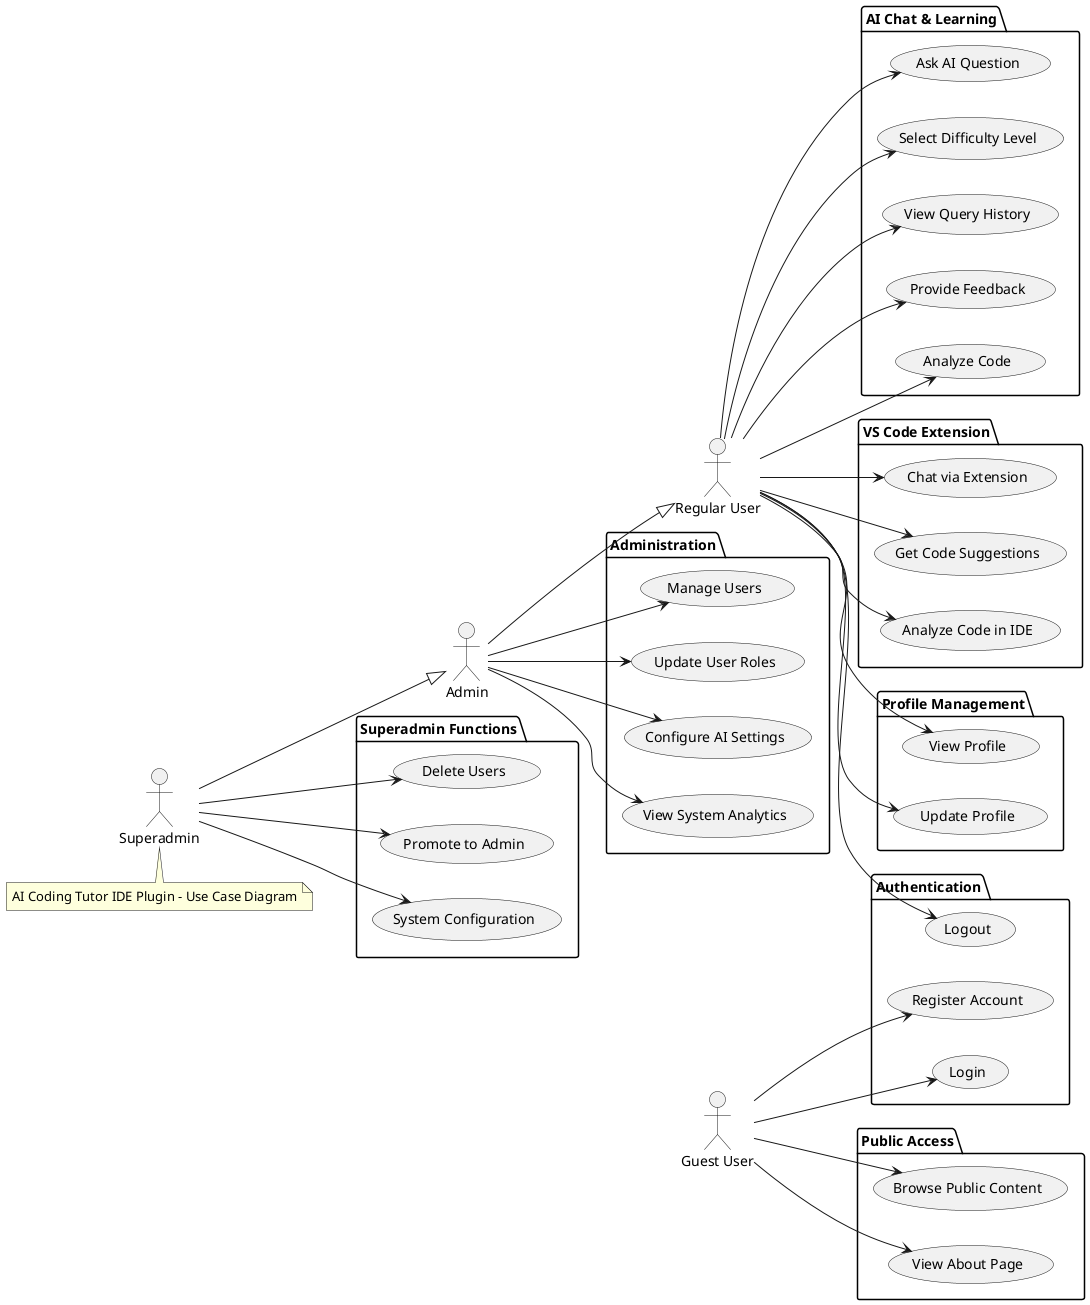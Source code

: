@startuml

left to right direction

actor "Guest User" as guest
actor "Regular User" as user
actor "Admin" as admin
actor "Superadmin" as superadmin

note bottom: AI Coding Tutor IDE Plugin - Use Case Diagram

package "Authentication" {
  usecase "Register Account" as register
  usecase "Login" as login
  usecase "Logout" as logout
}

package "AI Chat & Learning" {
  usecase "Ask AI Question" as askAI
  usecase "Select Difficulty Level" as selectLevel
  usecase "View Query History" as viewHistory
  usecase "Provide Feedback" as feedback
  usecase "Analyze Code" as analyzeCode
}

package "VS Code Extension" {
  usecase "Chat via Extension" as chatExt
  usecase "Get Code Suggestions" as codeSuggestions
  usecase "Analyze Code in IDE" as analyzeIDE
}

package "Profile Management" {
  usecase "View Profile" as viewProfile
  usecase "Update Profile" as updateProfile
}

package "Administration" {
  usecase "Manage Users" as manageUsers
  usecase "Update User Roles" as updateRoles
  usecase "Configure AI Settings" as configAI
  usecase "View System Analytics" as analytics
}

package "Superadmin Functions" {
  usecase "Delete Users" as deleteUsers
  usecase "Promote to Admin" as promoteAdmin
  usecase "System Configuration" as sysConfig
}

package "Public Access" {
  usecase "Browse Public Content" as browsePublic
  usecase "View About Page" as viewAbout
}

' Actor inheritance relationships
admin --|> user
superadmin --|> admin

' Guest User connections (only what guests can do)
guest --> register
guest --> login
guest --> browsePublic
guest --> viewAbout

' Regular User connections (what authenticated users can do)
user --> logout
user --> viewProfile
user --> updateProfile
user --> askAI
user --> selectLevel
user --> viewHistory
user --> feedback
user --> analyzeCode
user --> chatExt
user --> codeSuggestions
user --> analyzeIDE

' Admin connections (only admin-specific functions)
admin --> manageUsers
admin --> updateRoles
admin --> configAI
admin --> analytics

' Superadmin connections (only superadmin-specific functions)
superadmin --> deleteUsers
superadmin --> promoteAdmin
superadmin --> sysConfig

@enduml
